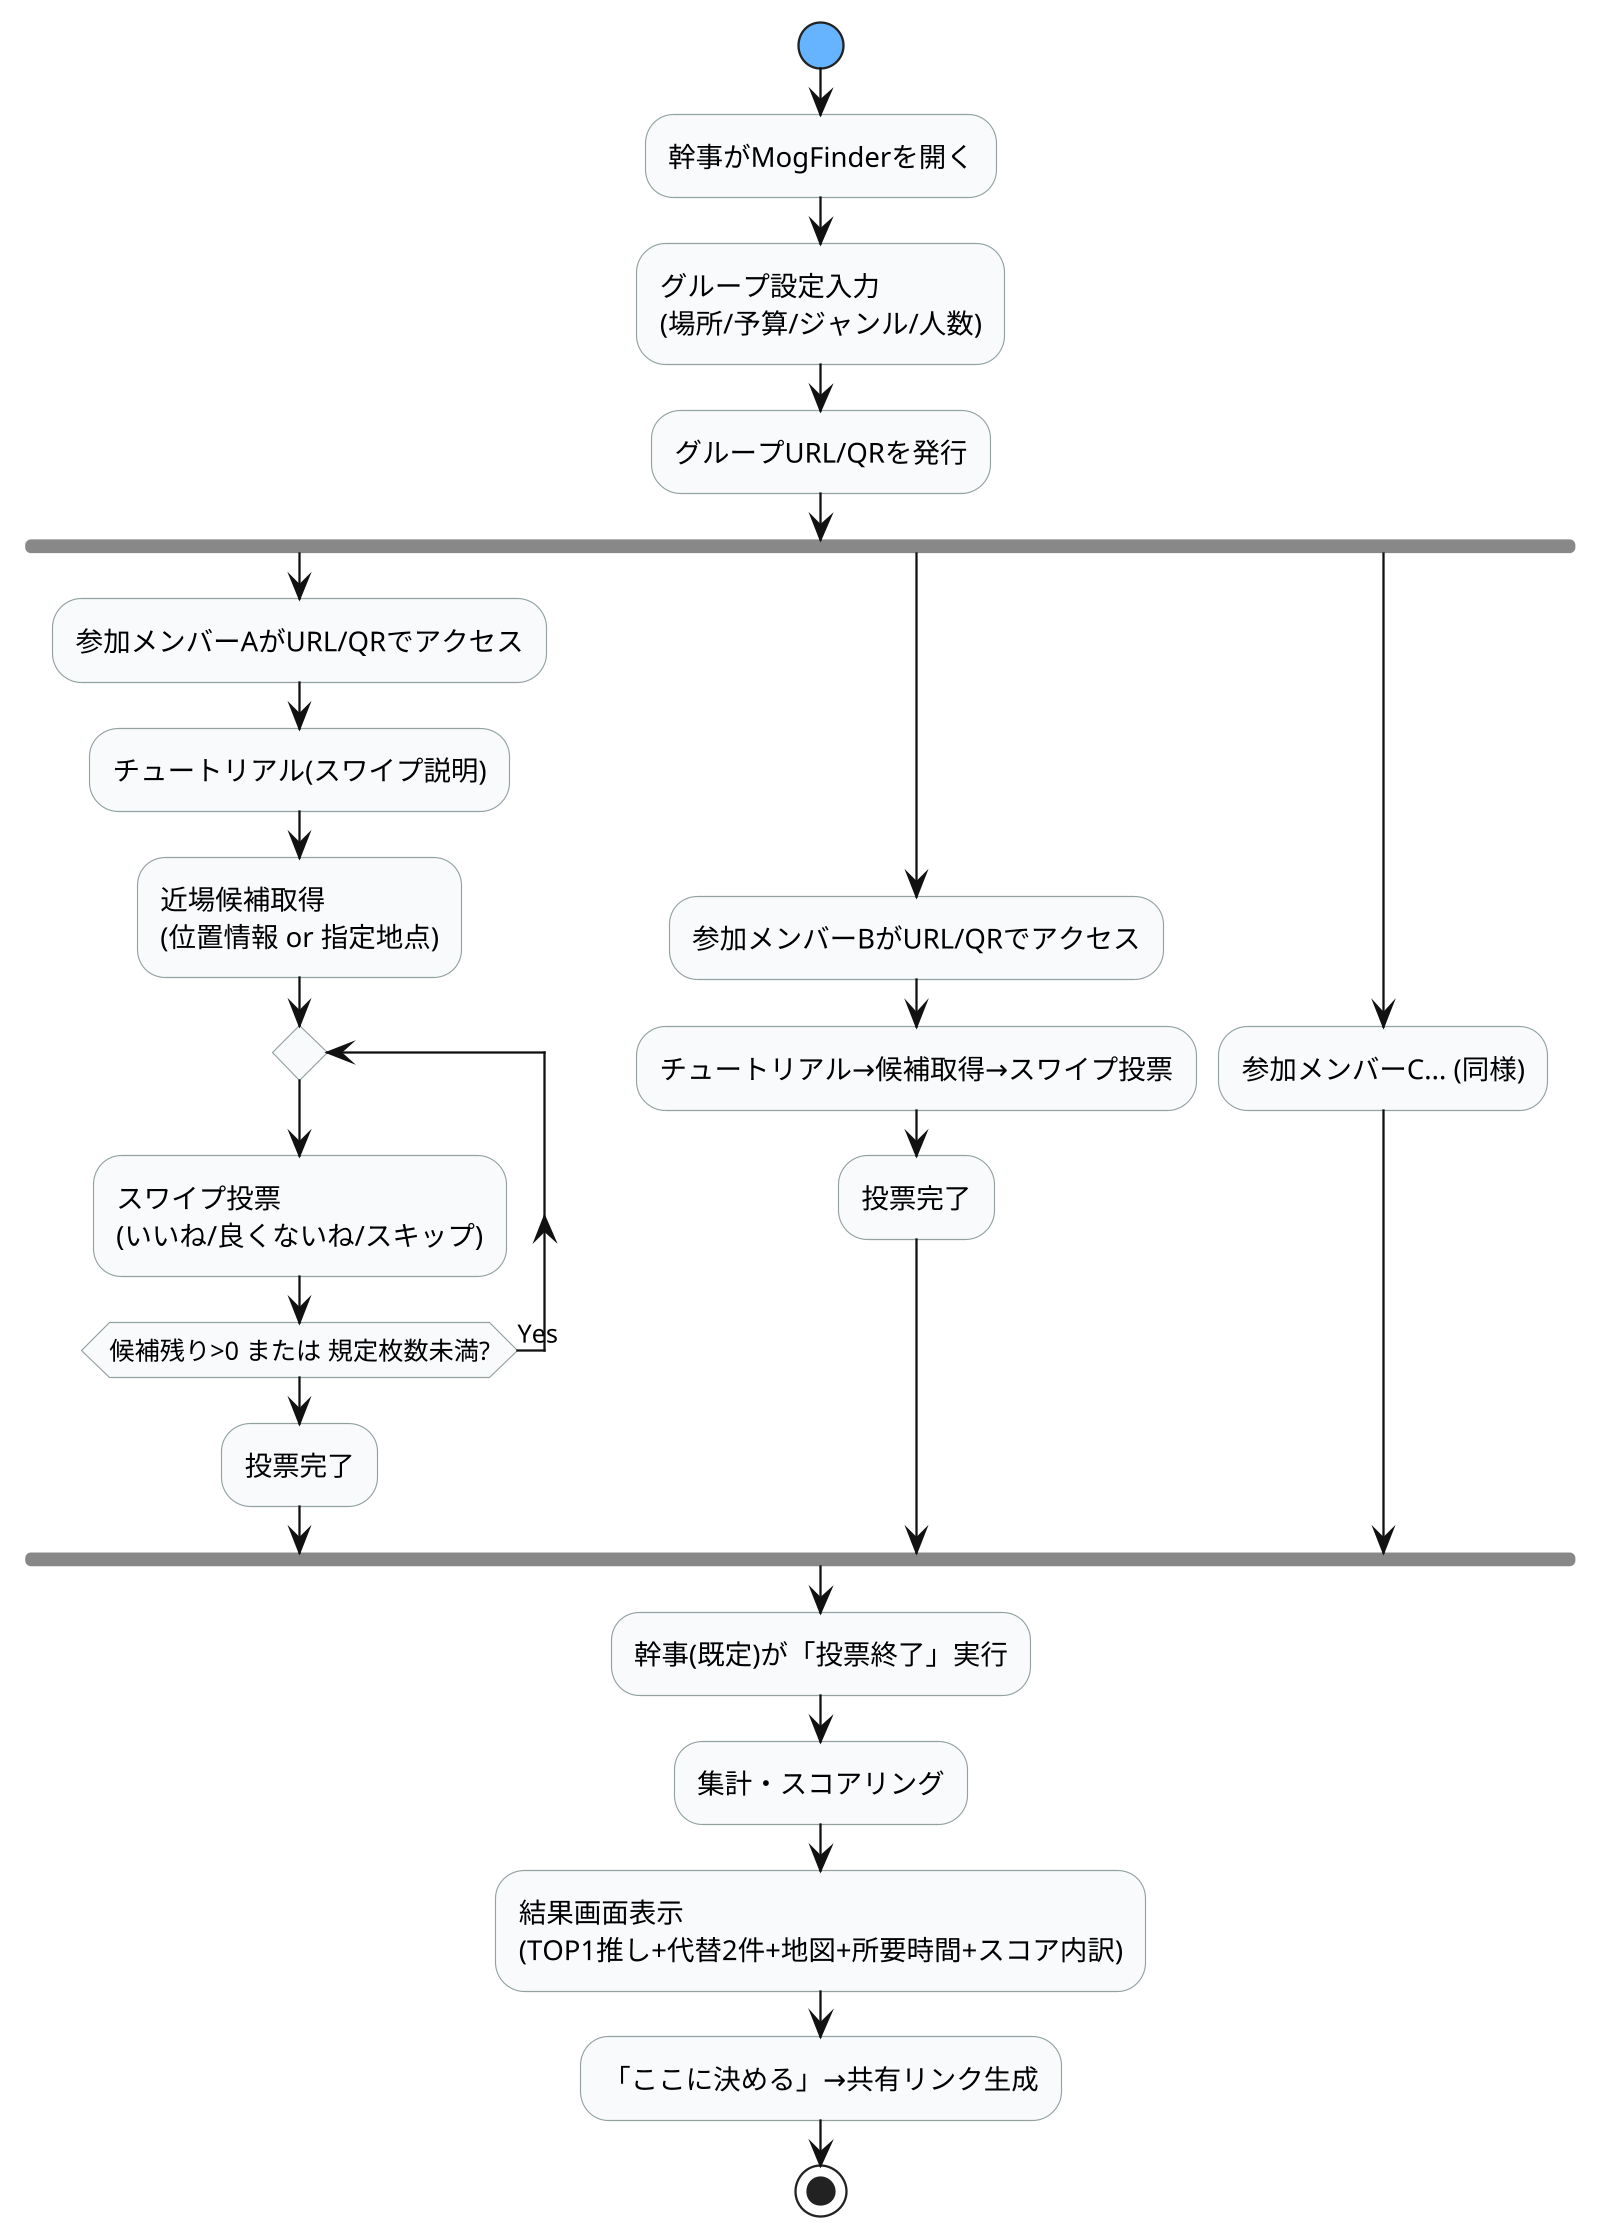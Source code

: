 ' PlantUML diagrams for MogFinder screen flow & sequences
' ファイル拡張子: .pu / .puml / .plantuml いずれでもOK
' 使い方: https://plantuml.com/ja/

'=============================
' 1) 画面フロー（アクティビティ図）
'=============================
@startuml ScreenFlow
skinparam dpi 220
skinparam backgroundColor #FFFFFF
skinparam activity {
  StartColor #66B3FF
  BarColor #888888
  BackgroundColor #F8FAFC
  BorderColor #93A1A1
  ArrowColor #111111
}

start

:幹事がMogFinderを開く;
:グループ設定入力\n(場所/予算/ジャンル/人数);
:グループURL/QRを発行;

fork
  :参加メンバーAがURL/QRでアクセス;
  :チュートリアル(スワイプ説明);
  :近場候補取得\n(位置情報 or 指定地点);
  repeat
    :スワイプ投票\n(いいね/良くないね/スキップ);
  repeat while (候補残り>0 または 規定枚数未満?) is (Yes)
  :投票完了;
fork again
  :参加メンバーBがURL/QRでアクセス;
  :チュートリアル→候補取得→スワイプ投票;
  :投票完了;
fork again
  :参加メンバーC... (同様);
end fork

:幹事(既定)が「投票終了」実行;
:集計・スコアリング;
:結果画面表示\n(TOP1推し+代替2件+地図+所要時間+スコア内訳);
:「ここに決める」→共有リンク生成;
stop

@enduml


'=================================
' 2) シーケンス: グループ作成 & 共有
'=================================
@startuml Seq_GroupCreate
skinparam dpi 220
actor 幹事 as Organizer
participant "Web/App\n(ブラウザ)" as App
participant "Backend API" as API
participant "Places API" as Places

Organizer -> App: アクセス / 画面表示
App -> API: POST /groups\n(場所/予算/ジャンル/人数)
API -> Places: 近傍候補のプリフェッチ(任意)
Places --> API: 候補(省略可)
API --> App: room_id, invite_url, qr_image
Organizer <- App: URL/QRを受領
Organizer -> Organizer: LINE/Slack等で共有
@enduml


'=================================
' 3) シーケンス: 参加 & スワイプ投票
'=================================
@startuml Seq_JoinVote
skinparam dpi 220
actor メンバー as Member
participant "Web/App" as App
participant "Backend API" as API
participant "Places API" as Places

Member -> App: 招待URL/QRでアクセス
App -> API: GET /groups/{room_id}
API --> App: グループメタ(中心点/条件)
App -> API: GET /groups/{room_id}/candidates?cursor=
API -> Places: 候補取得(キャッシュミス時)
Places --> API: 候補一覧(20件)
API --> App: 候補カード(ページネーション)

loop カードをスワイプ
  Member -> App: いいね/良くないね/スキップ
  App -> API: POST /groups/{room_id}/vote\n{candidate_id, value}
  API --> App: 200 OK
  App -> API: GET /groups/{room_id}/candidates?cursor=
  API --> App: 次のカード
end

Member -> App: 投票完了
@enduml


'==============================
' 4) シーケンス: 終了 & 結果表示
'==============================
@startuml Seq_FinishResult
skinparam dpi 220
actor 幹事 as Organizer
participant "Web/App" as App
participant "Backend API" as API
participant "Places API" as Places

Organizer -> App: 終了ボタン押下
App -> API: POST /groups/{room_id}/finish
API -> API: 集計・スコアリング\nS=0.4*Like率 + 0.2*カバレッジ\n + 0.15*距離 + 0.1*営業時間適合\n + 0.1*価格適合 + 0.05*ジャンル適合
API -> Places: 受賞候補の詳細(営業時間/レビュー)取得
Places --> API: 詳細
API --> App: GET /groups/{room_id}/results\n(TOP3, score_breakdown)
App -> Organizer: 結果画面表示\n・推し(1位)\n・代替(2-3位)\n・地図/所要時間/価格帯\n・スコア内訳
Organizer -> Organizer: 「ここに決める」で共有リンク発行
@enduml


'=============================
' 5) 例: 状態遷移(オプション)
'=============================
@startuml State_Optional
skinparam dpi 220
skinparam backgroundColor #FFFFFF

[*] --> GROUP_CREATED
GROUP_CREATED : /groups 作成済\nURL/QR発行
GROUP_CREATED --> VOTING_ACTIVE : 初回参加/投票開始
VOTING_ACTIVE --> VOTING_ACTIVE : 参加者の投票が増える
VOTING_ACTIVE --> AGGREGATING : 終了ボタン押下
AGGREGATING --> DECIDED : 集計完了(TOP3計算)
DECIDED --> [*]
@enduml

'===============================================
' 6) 顧客ユーザ | システム（データ付きシーケンス）
'===============================================
@startuml Seq_UserSystem_All
skinparam dpi 220
skinparam sequenceParticipant underline
hide footbox
autonumber

participant "顧客ユーザ" as User
participant "システム" as System

== グループ作成 ==
User -> System: POST /groups\n(グループ作成)
note right of System
Request JSON (例)
{
  "center": {"lat": 35.6812, "lng": 139.7671},
  "radius_m": 1200,
  "budget": {"min": 800, "max": 2500},
  "genres": ["居酒屋", "ラーメン"],
  "expected_members": 5,
  "expires_in_hours": 24
}
end note
System --> User: 201 Created\nroom_id / invite_url / qr_image
note right of User
Response JSON (例)
{
  "room_id": "a7X9kd",
  "invite_url": "https://mogf.app/g/a7X9kd",
  "qr_image": "data:image/png;base64,....",
  "created_at": "2025-10-18T14:55:00+09:00"
}
end note

== 参加 & スワイプ投票 ==
User -> System: GET /groups/{room_id}
System --> User: 200 OK\n(グループメタ)
note right of User
{
  "room_id": "a7X9kd",
  "center": {"lat":35.6812, "lng":139.7671},
  "radius_m": 1200,
  "budget": {"min":800, "max":2500},
  "genres": ["居酒屋", "ラーメン"],
  "status": "VOTING_ACTIVE"
}
end note

User -> System: GET /groups/{room_id}/candidates?cursor=\
System --> User: 200 OK\n(候補カード 20件)
note right of User
{
  "items": [
    {
      "candidate_id": "cand_01",
      "place_id": "chIJVXtToz1uEmsR...",
      "name": "居酒屋 はなれ",
      "lat": 35.68, "lng": 139.77,
      "price_level": 2,
      "genres": ["居酒屋"],
      "distance_m": 480,
      "open_now": true
    },
    {"candidate_id": "cand_02", "name": "麺や つばさ", ...}
  ],
  "next_cursor": "eyJwYWdlIjoyfQ=="
}
end note

loop スワイプごと
  User -> System: POST /groups/{room_id}/vote
  note right of System
  Request JSON (例)
  {"candidate_id": "cand_01", "value": 1, "anon_token": "u_9f3..."}
  end note
  System --> User: 200 OK
  User -> System: GET /groups/{room_id}/candidates?cursor=eyJwYWdlIjoyfQ==
  System --> User: 次のカード
end

== 終了 & 結果取得 ==
User -> System: POST /groups/{room_id}/finish
System -> System: 集計・スコアリング
System --> User: 202 Accepted
User -> System: GET /groups/{room_id}/results
System --> User: 200 OK\n(TOP3 + スコア内訳)
note right of User
{
  "top": [
    { "rank": 1, "candidate_id": "cand_12", "name": "バル ルミエール",
      "score": 0.86,
      "score_breakdown": {
        "like_ratio": 0.40,
        "coverage": 0.18,
        "distance": 0.12,
        "open": 0.06,
        "price": 0.06,
        "genre": 0.04
      },
      "distance_m": 320,
      "walk_minutes": 4,
      "price_level": 2
    },
    { "rank": 2, "candidate_id": "cand_05", "name": "麺や つばさ", "score": 0.81 },
    { "rank": 3, "candidate_id": "cand_01", "name": "居酒屋 はなれ", "score": 0.79 }
  ],
  "decided_at": "2025-10-18T15:07:12+09:00"
}
end note

== 決定共有 ==
User -> System: POST /groups/{room_id}/decide {"candidate_id":"cand_12"}
System --> User: 200 OK\nshare_url
note right of User
{
  "share_url": "https://mogf.app/g/a7X9kd/decided?c=cand_12"
}
end note

@enduml


